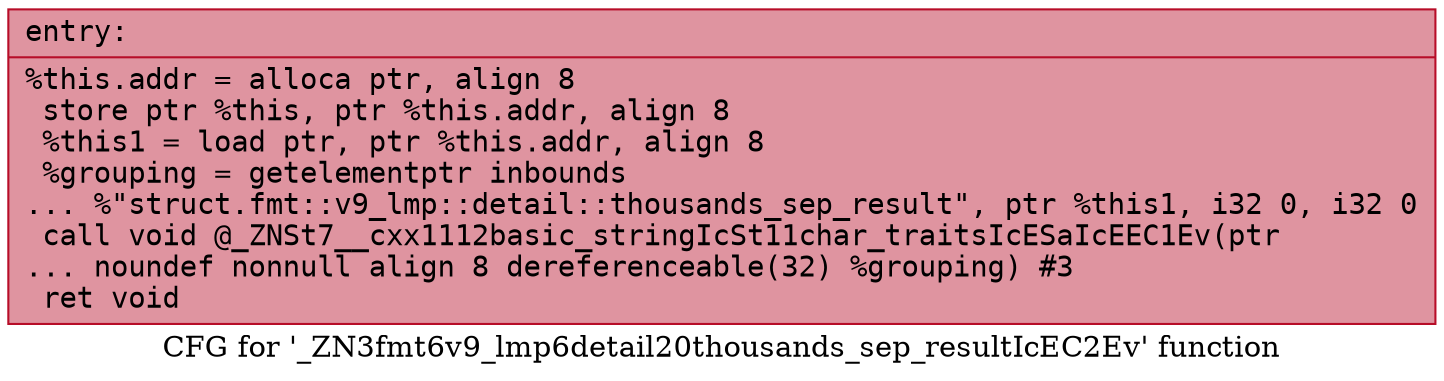 digraph "CFG for '_ZN3fmt6v9_lmp6detail20thousands_sep_resultIcEC2Ev' function" {
	label="CFG for '_ZN3fmt6v9_lmp6detail20thousands_sep_resultIcEC2Ev' function";

	Node0x556bfece4260 [shape=record,color="#b70d28ff", style=filled, fillcolor="#b70d2870" fontname="Courier",label="{entry:\l|  %this.addr = alloca ptr, align 8\l  store ptr %this, ptr %this.addr, align 8\l  %this1 = load ptr, ptr %this.addr, align 8\l  %grouping = getelementptr inbounds\l... %\"struct.fmt::v9_lmp::detail::thousands_sep_result\", ptr %this1, i32 0, i32 0\l  call void @_ZNSt7__cxx1112basic_stringIcSt11char_traitsIcESaIcEEC1Ev(ptr\l... noundef nonnull align 8 dereferenceable(32) %grouping) #3\l  ret void\l}"];
}
